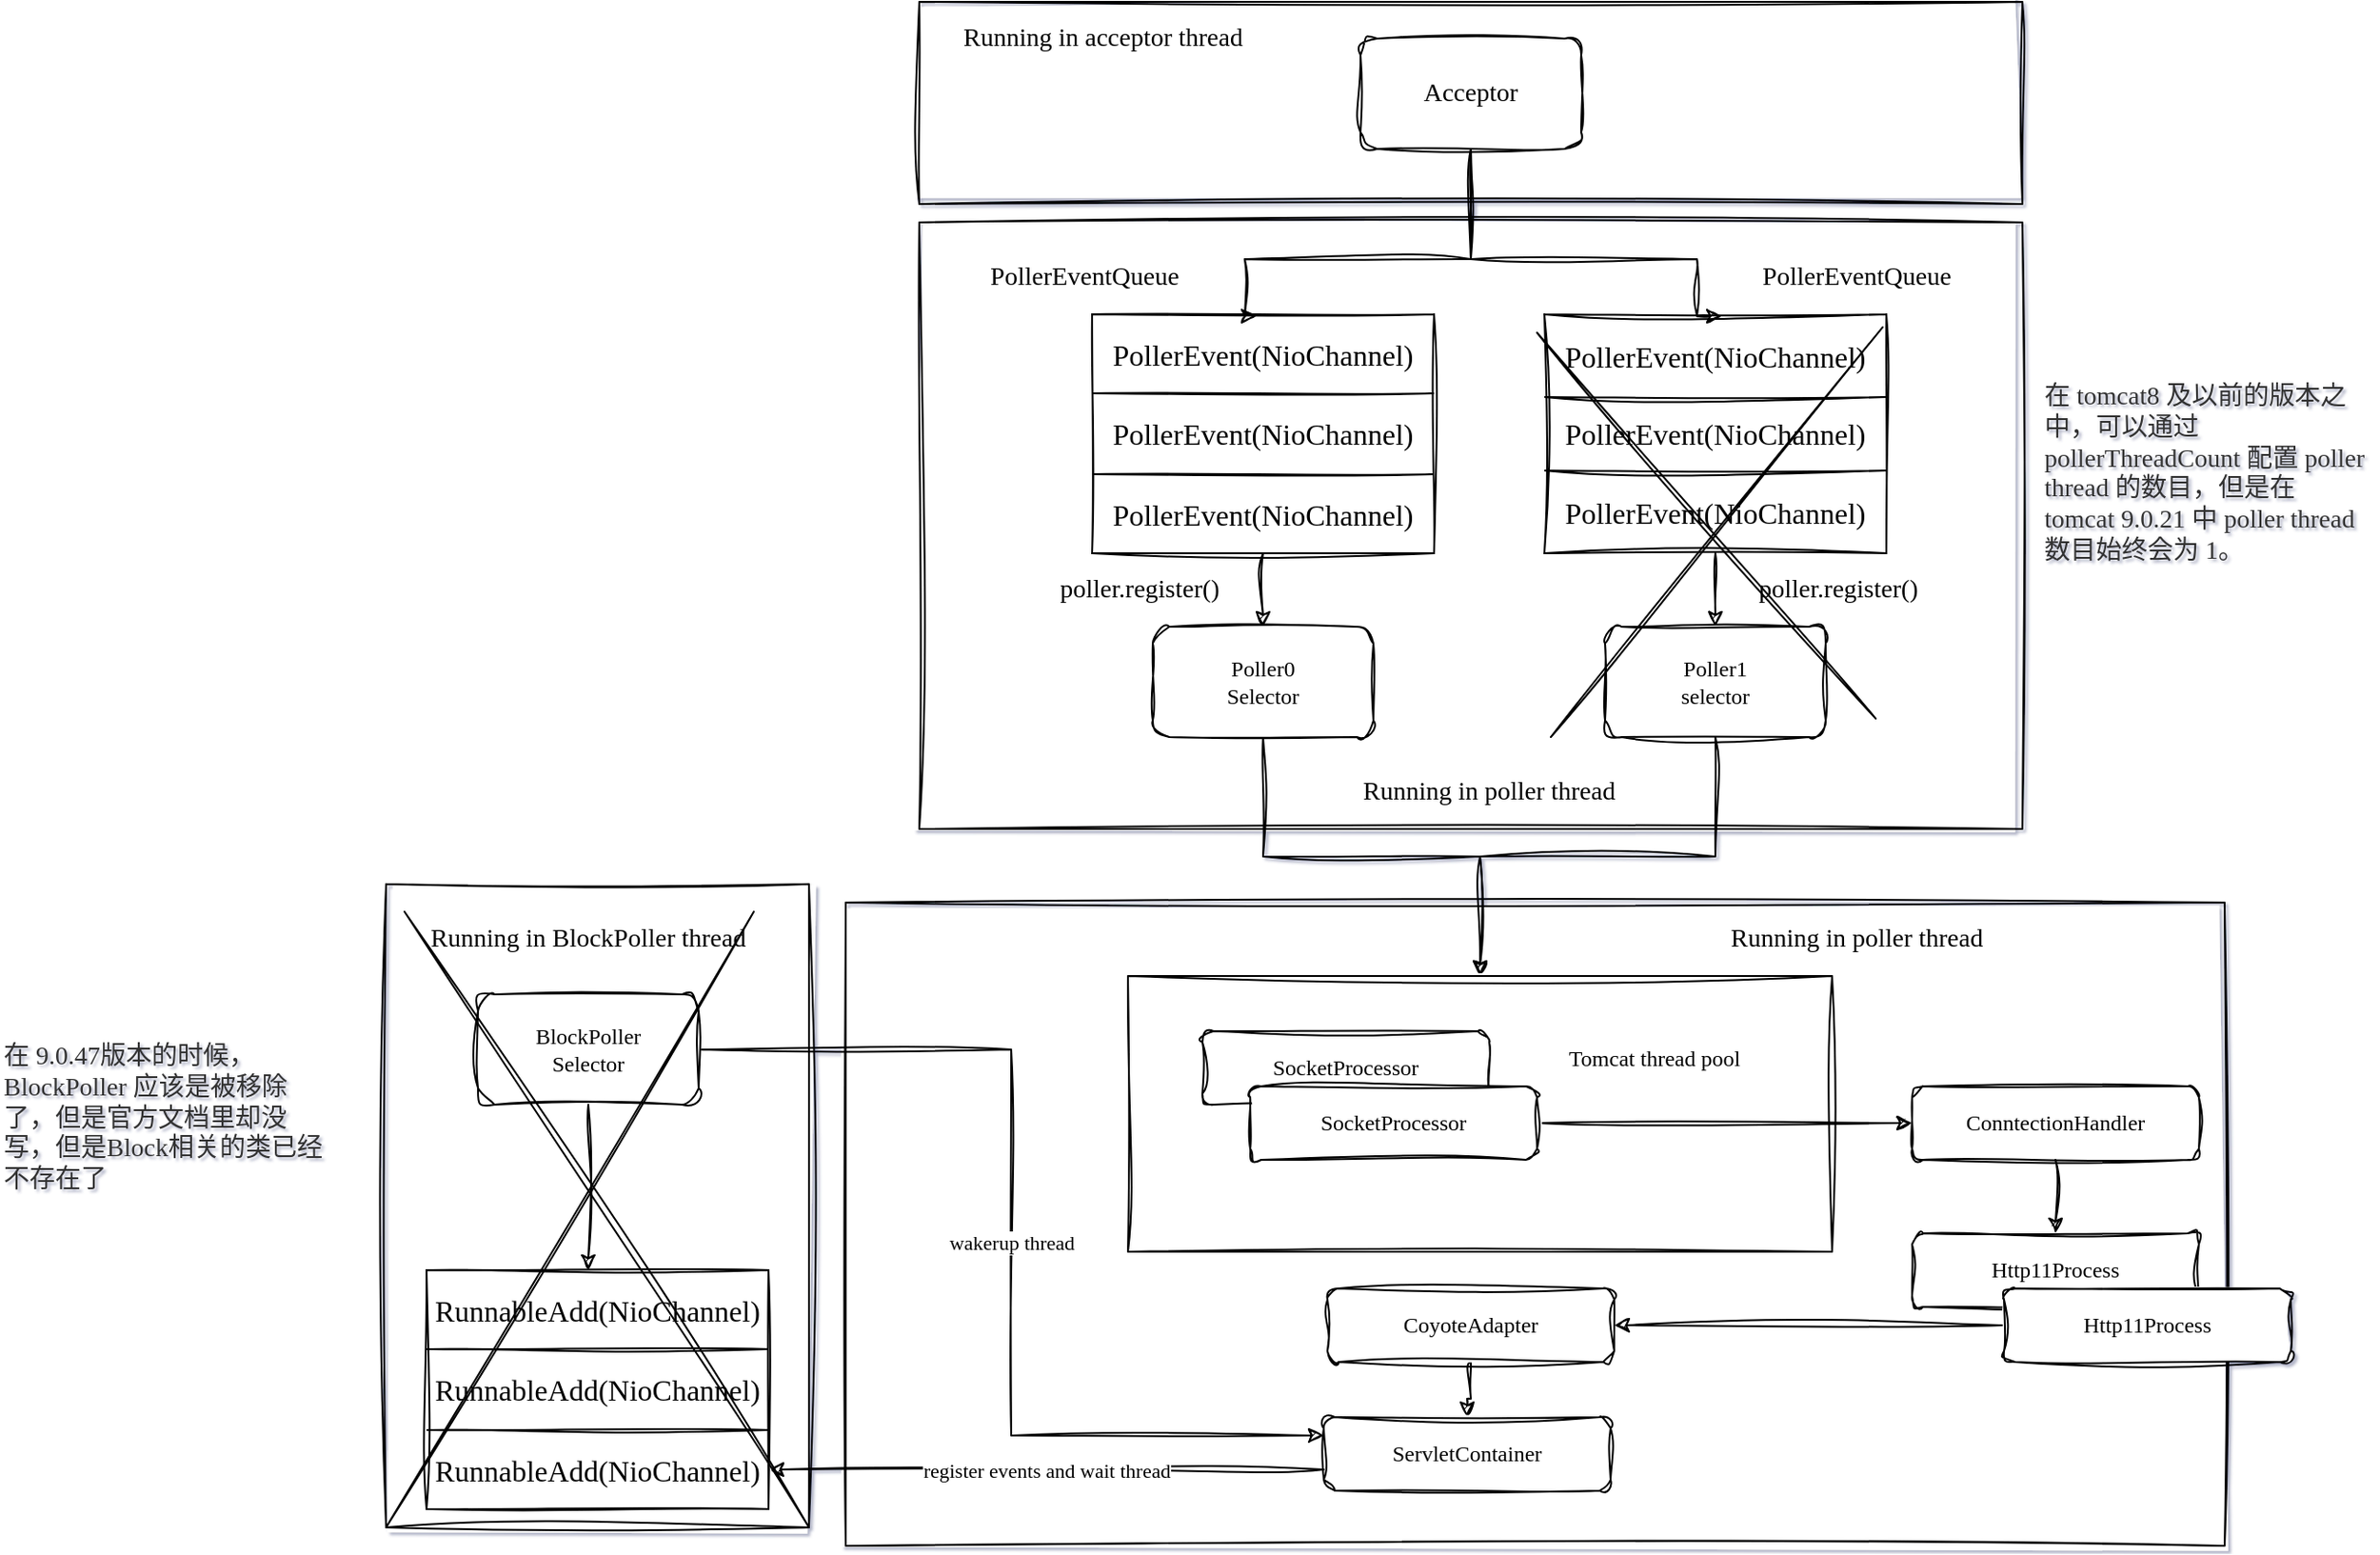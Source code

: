 <mxfile version="25.0.1">
  <diagram id="pKDmfLXnfSHfXE5Gqnqo" name="第 1 页">
    <mxGraphModel dx="2901" dy="1145" grid="1" gridSize="10" guides="1" tooltips="1" connect="1" arrows="1" fold="1" page="1" pageScale="1" pageWidth="827" pageHeight="1169" math="0" shadow="1">
      <root>
        <mxCell id="0" />
        <mxCell id="1" parent="0" />
        <mxCell id="5rSIfGWbIll5rETgGY-a-43" value="" style="rounded=0;whiteSpace=wrap;html=1;sketch=1;hachureGap=4;jiggle=2;curveFitting=1;fontFamily=Comic Sans MS;" parent="1" vertex="1">
          <mxGeometry x="100" y="980" width="750" height="350" as="geometry" />
        </mxCell>
        <mxCell id="5rSIfGWbIll5rETgGY-a-1" value="" style="rounded=0;whiteSpace=wrap;html=1;sketch=1;hachureGap=4;jiggle=2;curveFitting=1;fontFamily=Comic Sans MS;" parent="1" vertex="1">
          <mxGeometry x="140" y="490" width="600" height="110" as="geometry" />
        </mxCell>
        <mxCell id="5rSIfGWbIll5rETgGY-a-2" value="" style="rounded=0;whiteSpace=wrap;html=1;sketch=1;hachureGap=4;jiggle=2;curveFitting=1;fontFamily=Comic Sans MS;" parent="1" vertex="1">
          <mxGeometry x="140" y="610" width="600" height="330" as="geometry" />
        </mxCell>
        <mxCell id="5rSIfGWbIll5rETgGY-a-3" value="&lt;font style=&quot;font-size: 14px;&quot;&gt;Acceptor&lt;/font&gt;" style="rounded=1;whiteSpace=wrap;html=1;sketch=1;hachureGap=4;jiggle=2;curveFitting=1;fontFamily=Comic Sans MS;" parent="1" vertex="1">
          <mxGeometry x="380" y="510" width="120" height="60" as="geometry" />
        </mxCell>
        <mxCell id="5rSIfGWbIll5rETgGY-a-4" value="&lt;font style=&quot;font-size: 14px;&quot;&gt;Running in acceptor thread&lt;/font&gt;" style="text;html=1;align=center;verticalAlign=middle;whiteSpace=wrap;rounded=0;fontFamily=Comic Sans MS;" parent="1" vertex="1">
          <mxGeometry x="150" y="490" width="180" height="40" as="geometry" />
        </mxCell>
        <mxCell id="5rSIfGWbIll5rETgGY-a-39" value="" style="edgeStyle=orthogonalEdgeStyle;rounded=0;sketch=1;hachureGap=4;jiggle=2;curveFitting=1;orthogonalLoop=1;jettySize=auto;html=1;fontFamily=Comic Sans MS;" parent="1" source="5rSIfGWbIll5rETgGY-a-5" target="5rSIfGWbIll5rETgGY-a-35" edge="1">
          <mxGeometry relative="1" as="geometry" />
        </mxCell>
        <mxCell id="5rSIfGWbIll5rETgGY-a-5" value="" style="shape=table;startSize=0;container=1;collapsible=0;childLayout=tableLayout;fontSize=16;sketch=1;hachureGap=4;jiggle=2;curveFitting=1;fontFamily=Comic Sans MS;" parent="1" vertex="1">
          <mxGeometry x="234" y="660" width="186" height="130" as="geometry" />
        </mxCell>
        <mxCell id="5rSIfGWbIll5rETgGY-a-6" value="" style="shape=tableRow;horizontal=0;startSize=0;swimlaneHead=0;swimlaneBody=0;strokeColor=inherit;top=0;left=0;bottom=0;right=0;collapsible=0;dropTarget=0;fillColor=none;points=[[0,0.5],[1,0.5]];portConstraint=eastwest;fontSize=16;sketch=1;hachureGap=4;jiggle=2;curveFitting=1;fontFamily=Comic Sans MS;" parent="5rSIfGWbIll5rETgGY-a-5" vertex="1">
          <mxGeometry width="186" height="43" as="geometry" />
        </mxCell>
        <mxCell id="5rSIfGWbIll5rETgGY-a-7" value="PollerEvent(NioChannel)" style="shape=partialRectangle;html=1;whiteSpace=wrap;connectable=0;strokeColor=inherit;overflow=hidden;fillColor=none;top=0;left=0;bottom=0;right=0;pointerEvents=1;fontSize=16;sketch=1;hachureGap=4;jiggle=2;curveFitting=1;fontFamily=Comic Sans MS;" parent="5rSIfGWbIll5rETgGY-a-6" vertex="1">
          <mxGeometry width="186" height="43" as="geometry">
            <mxRectangle width="186" height="43" as="alternateBounds" />
          </mxGeometry>
        </mxCell>
        <mxCell id="5rSIfGWbIll5rETgGY-a-10" value="" style="shape=tableRow;horizontal=0;startSize=0;swimlaneHead=0;swimlaneBody=0;strokeColor=inherit;top=0;left=0;bottom=0;right=0;collapsible=0;dropTarget=0;fillColor=none;points=[[0,0.5],[1,0.5]];portConstraint=eastwest;fontSize=16;sketch=1;hachureGap=4;jiggle=2;curveFitting=1;fontFamily=Comic Sans MS;" parent="5rSIfGWbIll5rETgGY-a-5" vertex="1">
          <mxGeometry y="43" width="186" height="44" as="geometry" />
        </mxCell>
        <mxCell id="5rSIfGWbIll5rETgGY-a-11" value="PollerEvent(NioChannel)" style="shape=partialRectangle;html=1;whiteSpace=wrap;connectable=0;strokeColor=inherit;overflow=hidden;fillColor=none;top=0;left=0;bottom=0;right=0;pointerEvents=1;fontSize=16;sketch=1;hachureGap=4;jiggle=2;curveFitting=1;fontFamily=Comic Sans MS;" parent="5rSIfGWbIll5rETgGY-a-10" vertex="1">
          <mxGeometry width="186" height="44" as="geometry">
            <mxRectangle width="186" height="44" as="alternateBounds" />
          </mxGeometry>
        </mxCell>
        <mxCell id="5rSIfGWbIll5rETgGY-a-14" value="" style="shape=tableRow;horizontal=0;startSize=0;swimlaneHead=0;swimlaneBody=0;strokeColor=inherit;top=0;left=0;bottom=0;right=0;collapsible=0;dropTarget=0;fillColor=none;points=[[0,0.5],[1,0.5]];portConstraint=eastwest;fontSize=16;sketch=1;hachureGap=4;jiggle=2;curveFitting=1;fontFamily=Comic Sans MS;" parent="5rSIfGWbIll5rETgGY-a-5" vertex="1">
          <mxGeometry y="87" width="186" height="43" as="geometry" />
        </mxCell>
        <mxCell id="5rSIfGWbIll5rETgGY-a-15" value="PollerEvent(NioChannel)" style="shape=partialRectangle;html=1;whiteSpace=wrap;connectable=0;strokeColor=inherit;overflow=hidden;fillColor=none;top=0;left=0;bottom=0;right=0;pointerEvents=1;fontSize=16;sketch=1;hachureGap=4;jiggle=2;curveFitting=1;fontFamily=Comic Sans MS;" parent="5rSIfGWbIll5rETgGY-a-14" vertex="1">
          <mxGeometry width="186" height="43" as="geometry">
            <mxRectangle width="186" height="43" as="alternateBounds" />
          </mxGeometry>
        </mxCell>
        <mxCell id="5rSIfGWbIll5rETgGY-a-40" value="" style="edgeStyle=orthogonalEdgeStyle;rounded=0;sketch=1;hachureGap=4;jiggle=2;curveFitting=1;orthogonalLoop=1;jettySize=auto;html=1;fontFamily=Comic Sans MS;" parent="1" source="5rSIfGWbIll5rETgGY-a-24" target="5rSIfGWbIll5rETgGY-a-36" edge="1">
          <mxGeometry relative="1" as="geometry" />
        </mxCell>
        <mxCell id="5rSIfGWbIll5rETgGY-a-24" value="" style="shape=table;startSize=0;container=1;collapsible=0;childLayout=tableLayout;fontSize=16;sketch=1;hachureGap=4;jiggle=2;curveFitting=1;fontFamily=Comic Sans MS;" parent="1" vertex="1">
          <mxGeometry x="480" y="660" width="186" height="130" as="geometry" />
        </mxCell>
        <mxCell id="5rSIfGWbIll5rETgGY-a-25" value="" style="shape=tableRow;horizontal=0;startSize=0;swimlaneHead=0;swimlaneBody=0;strokeColor=inherit;top=0;left=0;bottom=0;right=0;collapsible=0;dropTarget=0;fillColor=none;points=[[0,0.5],[1,0.5]];portConstraint=eastwest;fontSize=16;sketch=1;hachureGap=4;jiggle=2;curveFitting=1;fontFamily=Comic Sans MS;" parent="5rSIfGWbIll5rETgGY-a-24" vertex="1">
          <mxGeometry width="186" height="45" as="geometry" />
        </mxCell>
        <mxCell id="5rSIfGWbIll5rETgGY-a-26" value="PollerEvent(NioChannel)" style="shape=partialRectangle;html=1;whiteSpace=wrap;connectable=0;strokeColor=inherit;overflow=hidden;fillColor=none;top=0;left=0;bottom=0;right=0;pointerEvents=1;fontSize=16;sketch=1;hachureGap=4;jiggle=2;curveFitting=1;fontFamily=Comic Sans MS;" parent="5rSIfGWbIll5rETgGY-a-25" vertex="1">
          <mxGeometry width="186" height="45" as="geometry">
            <mxRectangle width="186" height="45" as="alternateBounds" />
          </mxGeometry>
        </mxCell>
        <mxCell id="5rSIfGWbIll5rETgGY-a-27" value="" style="shape=tableRow;horizontal=0;startSize=0;swimlaneHead=0;swimlaneBody=0;strokeColor=inherit;top=0;left=0;bottom=0;right=0;collapsible=0;dropTarget=0;fillColor=none;points=[[0,0.5],[1,0.5]];portConstraint=eastwest;fontSize=16;sketch=1;hachureGap=4;jiggle=2;curveFitting=1;fontFamily=Comic Sans MS;" parent="5rSIfGWbIll5rETgGY-a-24" vertex="1">
          <mxGeometry y="45" width="186" height="40" as="geometry" />
        </mxCell>
        <mxCell id="5rSIfGWbIll5rETgGY-a-28" value="PollerEvent(NioChannel)" style="shape=partialRectangle;html=1;whiteSpace=wrap;connectable=0;strokeColor=inherit;overflow=hidden;fillColor=none;top=0;left=0;bottom=0;right=0;pointerEvents=1;fontSize=16;sketch=1;hachureGap=4;jiggle=2;curveFitting=1;fontFamily=Comic Sans MS;" parent="5rSIfGWbIll5rETgGY-a-27" vertex="1">
          <mxGeometry width="186" height="40" as="geometry">
            <mxRectangle width="186" height="40" as="alternateBounds" />
          </mxGeometry>
        </mxCell>
        <mxCell id="5rSIfGWbIll5rETgGY-a-29" value="" style="shape=tableRow;horizontal=0;startSize=0;swimlaneHead=0;swimlaneBody=0;strokeColor=inherit;top=0;left=0;bottom=0;right=0;collapsible=0;dropTarget=0;fillColor=none;points=[[0,0.5],[1,0.5]];portConstraint=eastwest;fontSize=16;sketch=1;hachureGap=4;jiggle=2;curveFitting=1;fontFamily=Comic Sans MS;" parent="5rSIfGWbIll5rETgGY-a-24" vertex="1">
          <mxGeometry y="85" width="186" height="45" as="geometry" />
        </mxCell>
        <mxCell id="5rSIfGWbIll5rETgGY-a-30" value="PollerEvent(NioChannel)" style="shape=partialRectangle;html=1;whiteSpace=wrap;connectable=0;strokeColor=inherit;overflow=hidden;fillColor=none;top=0;left=0;bottom=0;right=0;pointerEvents=1;fontSize=16;sketch=1;hachureGap=4;jiggle=2;curveFitting=1;fontFamily=Comic Sans MS;" parent="5rSIfGWbIll5rETgGY-a-29" vertex="1">
          <mxGeometry width="186" height="45" as="geometry">
            <mxRectangle width="186" height="45" as="alternateBounds" />
          </mxGeometry>
        </mxCell>
        <mxCell id="5rSIfGWbIll5rETgGY-a-31" style="edgeStyle=orthogonalEdgeStyle;rounded=0;sketch=1;hachureGap=4;jiggle=2;curveFitting=1;orthogonalLoop=1;jettySize=auto;html=1;exitX=0.5;exitY=1;exitDx=0;exitDy=0;entryX=0.481;entryY=0.023;entryDx=0;entryDy=0;entryPerimeter=0;fontFamily=Comic Sans MS;" parent="1" source="5rSIfGWbIll5rETgGY-a-3" target="5rSIfGWbIll5rETgGY-a-6" edge="1">
          <mxGeometry relative="1" as="geometry">
            <Array as="points">
              <mxPoint x="440" y="630" />
              <mxPoint x="317" y="630" />
            </Array>
          </mxGeometry>
        </mxCell>
        <mxCell id="5rSIfGWbIll5rETgGY-a-32" style="edgeStyle=orthogonalEdgeStyle;rounded=0;sketch=1;hachureGap=4;jiggle=2;curveFitting=1;orthogonalLoop=1;jettySize=auto;html=1;entryX=0.519;entryY=0.022;entryDx=0;entryDy=0;entryPerimeter=0;fontFamily=Comic Sans MS;" parent="1" source="5rSIfGWbIll5rETgGY-a-3" target="5rSIfGWbIll5rETgGY-a-25" edge="1">
          <mxGeometry relative="1" as="geometry">
            <Array as="points">
              <mxPoint x="440" y="630" />
              <mxPoint x="563" y="630" />
            </Array>
          </mxGeometry>
        </mxCell>
        <mxCell id="5rSIfGWbIll5rETgGY-a-33" value="&lt;span style=&quot;font-size: 14px;&quot;&gt;PollerEventQueue&lt;/span&gt;" style="text;html=1;align=center;verticalAlign=middle;whiteSpace=wrap;rounded=0;fontFamily=Comic Sans MS;" parent="1" vertex="1">
          <mxGeometry x="140" y="620" width="180" height="40" as="geometry" />
        </mxCell>
        <mxCell id="5rSIfGWbIll5rETgGY-a-34" value="&lt;span style=&quot;font-size: 14px;&quot;&gt;PollerEventQueue&lt;/span&gt;" style="text;html=1;align=center;verticalAlign=middle;whiteSpace=wrap;rounded=0;fontFamily=Comic Sans MS;" parent="1" vertex="1">
          <mxGeometry x="560" y="620" width="180" height="40" as="geometry" />
        </mxCell>
        <mxCell id="5rSIfGWbIll5rETgGY-a-48" style="edgeStyle=orthogonalEdgeStyle;rounded=0;sketch=1;hachureGap=4;jiggle=2;curveFitting=1;orthogonalLoop=1;jettySize=auto;html=1;fontFamily=Comic Sans MS;" parent="1" source="5rSIfGWbIll5rETgGY-a-35" target="5rSIfGWbIll5rETgGY-a-44" edge="1">
          <mxGeometry relative="1" as="geometry" />
        </mxCell>
        <mxCell id="5rSIfGWbIll5rETgGY-a-35" value="Poller0&lt;div&gt;Selector&lt;/div&gt;" style="rounded=1;whiteSpace=wrap;html=1;sketch=1;hachureGap=4;jiggle=2;curveFitting=1;fontFamily=Comic Sans MS;" parent="1" vertex="1">
          <mxGeometry x="267" y="830" width="120" height="60" as="geometry" />
        </mxCell>
        <mxCell id="5rSIfGWbIll5rETgGY-a-36" value="Poller1&lt;div&gt;selector&lt;/div&gt;" style="rounded=1;whiteSpace=wrap;html=1;sketch=1;hachureGap=4;jiggle=2;curveFitting=1;fontFamily=Comic Sans MS;" parent="1" vertex="1">
          <mxGeometry x="513" y="830" width="120" height="60" as="geometry" />
        </mxCell>
        <mxCell id="5rSIfGWbIll5rETgGY-a-50" style="edgeStyle=orthogonalEdgeStyle;rounded=0;sketch=1;hachureGap=4;jiggle=2;curveFitting=1;orthogonalLoop=1;jettySize=auto;html=1;fontFamily=Comic Sans MS;" parent="1" source="5rSIfGWbIll5rETgGY-a-36" target="5rSIfGWbIll5rETgGY-a-44" edge="1">
          <mxGeometry relative="1" as="geometry" />
        </mxCell>
        <mxCell id="5rSIfGWbIll5rETgGY-a-41" value="&lt;span style=&quot;font-size: 14px;&quot;&gt;poller.register()&lt;/span&gt;" style="text;html=1;align=center;verticalAlign=middle;whiteSpace=wrap;rounded=0;fontFamily=Comic Sans MS;" parent="1" vertex="1">
          <mxGeometry x="170" y="790" width="180" height="40" as="geometry" />
        </mxCell>
        <mxCell id="5rSIfGWbIll5rETgGY-a-42" value="&lt;span style=&quot;font-size: 14px;&quot;&gt;poller.register()&lt;/span&gt;" style="text;html=1;align=center;verticalAlign=middle;whiteSpace=wrap;rounded=0;fontFamily=Comic Sans MS;" parent="1" vertex="1">
          <mxGeometry x="550" y="790" width="180" height="40" as="geometry" />
        </mxCell>
        <mxCell id="5rSIfGWbIll5rETgGY-a-44" value="" style="rounded=0;whiteSpace=wrap;html=1;sketch=1;hachureGap=4;jiggle=2;curveFitting=1;fontFamily=Comic Sans MS;" parent="1" vertex="1">
          <mxGeometry x="253.5" y="1020" width="383" height="150" as="geometry" />
        </mxCell>
        <mxCell id="5rSIfGWbIll5rETgGY-a-51" value="&lt;font style=&quot;font-size: 14px;&quot;&gt;Running in poller thread&lt;/font&gt;" style="text;html=1;align=center;verticalAlign=middle;whiteSpace=wrap;rounded=0;fontFamily=Comic Sans MS;" parent="1" vertex="1">
          <mxGeometry x="360" y="900" width="180" height="40" as="geometry" />
        </mxCell>
        <mxCell id="5rSIfGWbIll5rETgGY-a-52" value="SocketProcessor" style="rounded=1;whiteSpace=wrap;html=1;sketch=1;hachureGap=4;jiggle=2;curveFitting=1;fontFamily=Comic Sans MS;" parent="1" vertex="1">
          <mxGeometry x="294" y="1050" width="156" height="40" as="geometry" />
        </mxCell>
        <mxCell id="5rSIfGWbIll5rETgGY-a-60" style="edgeStyle=orthogonalEdgeStyle;rounded=0;sketch=1;hachureGap=4;jiggle=2;curveFitting=1;orthogonalLoop=1;jettySize=auto;html=1;fontFamily=Comic Sans MS;" parent="1" source="5rSIfGWbIll5rETgGY-a-53" target="5rSIfGWbIll5rETgGY-a-59" edge="1">
          <mxGeometry relative="1" as="geometry" />
        </mxCell>
        <mxCell id="5rSIfGWbIll5rETgGY-a-53" value="SocketProcessor" style="rounded=1;whiteSpace=wrap;html=1;sketch=1;hachureGap=4;jiggle=2;curveFitting=1;fontFamily=Comic Sans MS;" parent="1" vertex="1">
          <mxGeometry x="320" y="1080" width="156" height="40" as="geometry" />
        </mxCell>
        <mxCell id="5rSIfGWbIll5rETgGY-a-55" value="Tomcat thread pool" style="text;html=1;align=center;verticalAlign=middle;whiteSpace=wrap;rounded=0;fontFamily=Comic Sans MS;" parent="1" vertex="1">
          <mxGeometry x="480" y="1050" width="120" height="30" as="geometry" />
        </mxCell>
        <mxCell id="5rSIfGWbIll5rETgGY-a-56" value="&lt;font style=&quot;font-size: 14px;&quot;&gt;Running in poller thread&lt;/font&gt;" style="text;html=1;align=center;verticalAlign=middle;whiteSpace=wrap;rounded=0;fontFamily=Comic Sans MS;" parent="1" vertex="1">
          <mxGeometry x="560" y="980" width="180" height="40" as="geometry" />
        </mxCell>
        <mxCell id="5rSIfGWbIll5rETgGY-a-57" value="Http11Process" style="rounded=1;whiteSpace=wrap;html=1;sketch=1;hachureGap=4;jiggle=2;curveFitting=1;fontFamily=Comic Sans MS;" parent="1" vertex="1">
          <mxGeometry x="680" y="1160" width="156" height="40" as="geometry" />
        </mxCell>
        <mxCell id="5rSIfGWbIll5rETgGY-a-64" style="edgeStyle=orthogonalEdgeStyle;rounded=0;sketch=1;hachureGap=4;jiggle=2;curveFitting=1;orthogonalLoop=1;jettySize=auto;html=1;exitX=0;exitY=0.5;exitDx=0;exitDy=0;entryX=1;entryY=0.5;entryDx=0;entryDy=0;fontFamily=Comic Sans MS;" parent="1" source="5rSIfGWbIll5rETgGY-a-58" target="5rSIfGWbIll5rETgGY-a-62" edge="1">
          <mxGeometry relative="1" as="geometry" />
        </mxCell>
        <mxCell id="5rSIfGWbIll5rETgGY-a-58" value="Http11Process" style="rounded=1;whiteSpace=wrap;html=1;sketch=1;hachureGap=4;jiggle=2;curveFitting=1;fontFamily=Comic Sans MS;" parent="1" vertex="1">
          <mxGeometry x="730" y="1190" width="156" height="40" as="geometry" />
        </mxCell>
        <mxCell id="5rSIfGWbIll5rETgGY-a-61" style="edgeStyle=orthogonalEdgeStyle;rounded=0;sketch=1;hachureGap=4;jiggle=2;curveFitting=1;orthogonalLoop=1;jettySize=auto;html=1;entryX=0.5;entryY=0;entryDx=0;entryDy=0;fontFamily=Comic Sans MS;" parent="1" source="5rSIfGWbIll5rETgGY-a-59" target="5rSIfGWbIll5rETgGY-a-57" edge="1">
          <mxGeometry relative="1" as="geometry" />
        </mxCell>
        <mxCell id="5rSIfGWbIll5rETgGY-a-59" value="ConntectionHandler" style="rounded=1;whiteSpace=wrap;html=1;sketch=1;hachureGap=4;jiggle=2;curveFitting=1;fontFamily=Comic Sans MS;" parent="1" vertex="1">
          <mxGeometry x="680" y="1080" width="156" height="40" as="geometry" />
        </mxCell>
        <mxCell id="5rSIfGWbIll5rETgGY-a-67" value="" style="edgeStyle=orthogonalEdgeStyle;rounded=0;sketch=1;hachureGap=4;jiggle=2;curveFitting=1;orthogonalLoop=1;jettySize=auto;html=1;fontFamily=Comic Sans MS;" parent="1" source="5rSIfGWbIll5rETgGY-a-62" target="5rSIfGWbIll5rETgGY-a-65" edge="1">
          <mxGeometry relative="1" as="geometry" />
        </mxCell>
        <mxCell id="5rSIfGWbIll5rETgGY-a-62" value="CoyoteAdapter" style="rounded=1;whiteSpace=wrap;html=1;sketch=1;hachureGap=4;jiggle=2;curveFitting=1;fontFamily=Comic Sans MS;" parent="1" vertex="1">
          <mxGeometry x="362" y="1190" width="156" height="40" as="geometry" />
        </mxCell>
        <mxCell id="5rSIfGWbIll5rETgGY-a-65" value="ServletContainer" style="rounded=1;whiteSpace=wrap;html=1;sketch=1;hachureGap=4;jiggle=2;curveFitting=1;fontFamily=Comic Sans MS;" parent="1" vertex="1">
          <mxGeometry x="360" y="1260" width="156" height="40" as="geometry" />
        </mxCell>
        <mxCell id="5rSIfGWbIll5rETgGY-a-66" value="" style="rounded=0;whiteSpace=wrap;html=1;sketch=1;hachureGap=4;jiggle=2;curveFitting=1;fontFamily=Comic Sans MS;" parent="1" vertex="1">
          <mxGeometry x="-150" y="970" width="230" height="350" as="geometry" />
        </mxCell>
        <mxCell id="5rSIfGWbIll5rETgGY-a-71" value="register events and wait thread" style="edgeStyle=orthogonalEdgeStyle;rounded=0;sketch=1;hachureGap=4;jiggle=2;curveFitting=1;orthogonalLoop=1;jettySize=auto;html=1;entryX=1;entryY=0.5;entryDx=0;entryDy=0;fontFamily=Comic Sans MS;" parent="1" source="5rSIfGWbIll5rETgGY-a-65" target="5rSIfGWbIll5rETgGY-a-77" edge="1">
          <mxGeometry relative="1" as="geometry">
            <Array as="points">
              <mxPoint x="209" y="1289" />
            </Array>
          </mxGeometry>
        </mxCell>
        <mxCell id="5rSIfGWbIll5rETgGY-a-72" value="" style="shape=table;startSize=0;container=1;collapsible=0;childLayout=tableLayout;fontSize=16;sketch=1;hachureGap=4;jiggle=2;curveFitting=1;fontFamily=Comic Sans MS;" parent="1" vertex="1">
          <mxGeometry x="-128" y="1180" width="186" height="130" as="geometry" />
        </mxCell>
        <mxCell id="5rSIfGWbIll5rETgGY-a-73" value="" style="shape=tableRow;horizontal=0;startSize=0;swimlaneHead=0;swimlaneBody=0;strokeColor=inherit;top=0;left=0;bottom=0;right=0;collapsible=0;dropTarget=0;fillColor=none;points=[[0,0.5],[1,0.5]];portConstraint=eastwest;fontSize=16;sketch=1;hachureGap=4;jiggle=2;curveFitting=1;fontFamily=Comic Sans MS;" parent="5rSIfGWbIll5rETgGY-a-72" vertex="1">
          <mxGeometry width="186" height="43" as="geometry" />
        </mxCell>
        <mxCell id="5rSIfGWbIll5rETgGY-a-74" value="RunnableAdd(NioChannel)" style="shape=partialRectangle;html=1;whiteSpace=wrap;connectable=0;strokeColor=inherit;overflow=hidden;fillColor=none;top=0;left=0;bottom=0;right=0;pointerEvents=1;fontSize=16;sketch=1;hachureGap=4;jiggle=2;curveFitting=1;fontFamily=Comic Sans MS;" parent="5rSIfGWbIll5rETgGY-a-73" vertex="1">
          <mxGeometry width="186" height="43" as="geometry">
            <mxRectangle width="186" height="43" as="alternateBounds" />
          </mxGeometry>
        </mxCell>
        <mxCell id="5rSIfGWbIll5rETgGY-a-75" value="" style="shape=tableRow;horizontal=0;startSize=0;swimlaneHead=0;swimlaneBody=0;strokeColor=inherit;top=0;left=0;bottom=0;right=0;collapsible=0;dropTarget=0;fillColor=none;points=[[0,0.5],[1,0.5]];portConstraint=eastwest;fontSize=16;sketch=1;hachureGap=4;jiggle=2;curveFitting=1;fontFamily=Comic Sans MS;" parent="5rSIfGWbIll5rETgGY-a-72" vertex="1">
          <mxGeometry y="43" width="186" height="44" as="geometry" />
        </mxCell>
        <mxCell id="5rSIfGWbIll5rETgGY-a-76" value="RunnableAdd(NioChannel)" style="shape=partialRectangle;html=1;whiteSpace=wrap;connectable=0;strokeColor=inherit;overflow=hidden;fillColor=none;top=0;left=0;bottom=0;right=0;pointerEvents=1;fontSize=16;sketch=1;hachureGap=4;jiggle=2;curveFitting=1;fontFamily=Comic Sans MS;" parent="5rSIfGWbIll5rETgGY-a-75" vertex="1">
          <mxGeometry width="186" height="44" as="geometry">
            <mxRectangle width="186" height="44" as="alternateBounds" />
          </mxGeometry>
        </mxCell>
        <mxCell id="5rSIfGWbIll5rETgGY-a-77" value="" style="shape=tableRow;horizontal=0;startSize=0;swimlaneHead=0;swimlaneBody=0;strokeColor=inherit;top=0;left=0;bottom=0;right=0;collapsible=0;dropTarget=0;fillColor=none;points=[[0,0.5],[1,0.5]];portConstraint=eastwest;fontSize=16;sketch=1;hachureGap=4;jiggle=2;curveFitting=1;fontFamily=Comic Sans MS;" parent="5rSIfGWbIll5rETgGY-a-72" vertex="1">
          <mxGeometry y="87" width="186" height="43" as="geometry" />
        </mxCell>
        <mxCell id="5rSIfGWbIll5rETgGY-a-78" value="RunnableAdd(NioChannel)" style="shape=partialRectangle;html=1;whiteSpace=wrap;connectable=0;strokeColor=inherit;overflow=hidden;fillColor=none;top=0;left=0;bottom=0;right=0;pointerEvents=1;fontSize=16;sketch=1;hachureGap=4;jiggle=2;curveFitting=1;fontFamily=Comic Sans MS;" parent="5rSIfGWbIll5rETgGY-a-77" vertex="1">
          <mxGeometry width="186" height="43" as="geometry">
            <mxRectangle width="186" height="43" as="alternateBounds" />
          </mxGeometry>
        </mxCell>
        <mxCell id="5rSIfGWbIll5rETgGY-a-82" value="wakerup thread" style="edgeStyle=orthogonalEdgeStyle;rounded=0;sketch=1;hachureGap=4;jiggle=2;curveFitting=1;orthogonalLoop=1;jettySize=auto;html=1;entryX=0;entryY=0.25;entryDx=0;entryDy=0;fontFamily=Comic Sans MS;" parent="1" source="5rSIfGWbIll5rETgGY-a-79" target="5rSIfGWbIll5rETgGY-a-65" edge="1">
          <mxGeometry relative="1" as="geometry" />
        </mxCell>
        <mxCell id="5rSIfGWbIll5rETgGY-a-79" value="BlockPoller&lt;div&gt;Selector&lt;/div&gt;" style="rounded=1;whiteSpace=wrap;html=1;sketch=1;hachureGap=4;jiggle=2;curveFitting=1;fontFamily=Comic Sans MS;" parent="1" vertex="1">
          <mxGeometry x="-100" y="1030" width="120" height="60" as="geometry" />
        </mxCell>
        <mxCell id="5rSIfGWbIll5rETgGY-a-80" value="&lt;font style=&quot;font-size: 14px;&quot;&gt;Running in BlockPoller thread&lt;/font&gt;" style="text;html=1;align=center;verticalAlign=middle;whiteSpace=wrap;rounded=0;fontFamily=Comic Sans MS;" parent="1" vertex="1">
          <mxGeometry x="-140" y="980" width="200" height="40" as="geometry" />
        </mxCell>
        <mxCell id="5rSIfGWbIll5rETgGY-a-81" style="edgeStyle=orthogonalEdgeStyle;rounded=0;sketch=1;hachureGap=4;jiggle=2;curveFitting=1;orthogonalLoop=1;jettySize=auto;html=1;entryX=0.473;entryY=0;entryDx=0;entryDy=0;entryPerimeter=0;fontFamily=Comic Sans MS;" parent="1" source="5rSIfGWbIll5rETgGY-a-79" target="5rSIfGWbIll5rETgGY-a-73" edge="1">
          <mxGeometry relative="1" as="geometry" />
        </mxCell>
        <mxCell id="5rSIfGWbIll5rETgGY-a-84" value="" style="endArrow=none;html=1;rounded=0;sketch=1;hachureGap=4;jiggle=2;curveFitting=1;fontFamily=Comic Sans MS;exitX=0;exitY=1;exitDx=0;exitDy=0;entryX=0.989;entryY=0.156;entryDx=0;entryDy=0;entryPerimeter=0;" parent="1" target="5rSIfGWbIll5rETgGY-a-25" edge="1">
          <mxGeometry width="50" height="50" relative="1" as="geometry">
            <mxPoint x="483.5" y="890" as="sourcePoint" />
            <mxPoint x="636.5" y="670" as="targetPoint" />
          </mxGeometry>
        </mxCell>
        <mxCell id="5rSIfGWbIll5rETgGY-a-85" value="" style="endArrow=none;html=1;rounded=0;sketch=1;hachureGap=4;jiggle=2;curveFitting=1;fontFamily=Comic Sans MS;exitX=0.867;exitY=0.818;exitDx=0;exitDy=0;exitPerimeter=0;" parent="1" source="5rSIfGWbIll5rETgGY-a-2" edge="1">
          <mxGeometry width="50" height="50" relative="1" as="geometry">
            <mxPoint x="629" y="890" as="sourcePoint" />
            <mxPoint x="476" y="670" as="targetPoint" />
          </mxGeometry>
        </mxCell>
        <mxCell id="5rSIfGWbIll5rETgGY-a-86" value="" style="endArrow=none;html=1;rounded=0;sketch=1;hachureGap=4;jiggle=2;curveFitting=1;fontFamily=Comic Sans MS;exitX=1;exitY=1;exitDx=0;exitDy=0;" parent="1" source="5rSIfGWbIll5rETgGY-a-66" edge="1">
          <mxGeometry width="50" height="50" relative="1" as="geometry">
            <mxPoint x="13" y="1205" as="sourcePoint" />
            <mxPoint x="-140" y="985" as="targetPoint" />
          </mxGeometry>
        </mxCell>
        <mxCell id="5rSIfGWbIll5rETgGY-a-87" value="" style="endArrow=none;html=1;rounded=0;sketch=1;hachureGap=4;jiggle=2;curveFitting=1;fontFamily=Comic Sans MS;exitX=0;exitY=1;exitDx=0;exitDy=0;" parent="1" source="5rSIfGWbIll5rETgGY-a-66" edge="1">
          <mxGeometry width="50" height="50" relative="1" as="geometry">
            <mxPoint x="-103" y="1205" as="sourcePoint" />
            <mxPoint x="50" y="985" as="targetPoint" />
          </mxGeometry>
        </mxCell>
        <mxCell id="5rSIfGWbIll5rETgGY-a-88" value="&lt;span style=&quot;color: rgb(51, 51, 51); font-size: 14px; font-style: normal; font-variant-ligatures: normal; font-variant-caps: normal; font-weight: 400; letter-spacing: normal; orphans: 2; text-align: left; text-indent: 0px; text-transform: none; widows: 2; word-spacing: 0px; -webkit-text-stroke-width: 0px; white-space: pre-wrap; text-decoration-thickness: initial; text-decoration-style: initial; text-decoration-color: initial; float: none; display: inline !important;&quot;&gt;&lt;font style=&quot;&quot;&gt;在 tomcat8 及以前的版本之中，可以通过 pollerThreadCount 配置 poller thread 的数目，但是在 tomcat 9.0.21 中 poller thread 数目始终会为 1。&lt;/font&gt;&lt;/span&gt;" style="text;html=1;whiteSpace=wrap;overflow=hidden;rounded=0;fontFamily=Comic Sans MS;" parent="1" vertex="1">
          <mxGeometry x="750" y="690" width="180" height="120" as="geometry" />
        </mxCell>
        <mxCell id="5rSIfGWbIll5rETgGY-a-89" value="&lt;font color=&quot;#333333&quot;&gt;&lt;span style=&quot;font-size: 14px; white-space-collapse: preserve;&quot;&gt;在 9.0.47版本的时候，BlockPoller 应该是被移除了，但是官方文档里却没写，但是Block相关的类已经不存在了&lt;/span&gt;&lt;/font&gt;" style="text;html=1;whiteSpace=wrap;overflow=hidden;rounded=0;fontFamily=Comic Sans MS;" parent="1" vertex="1">
          <mxGeometry x="-360" y="1049" width="180" height="120" as="geometry" />
        </mxCell>
      </root>
    </mxGraphModel>
  </diagram>
</mxfile>
